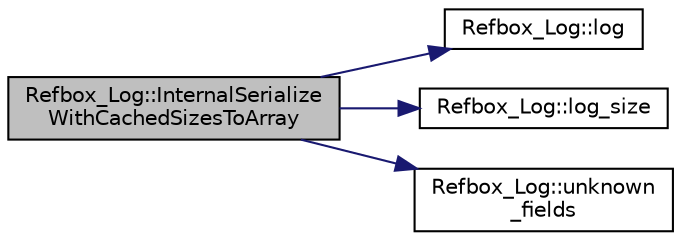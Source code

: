 digraph "Refbox_Log::InternalSerializeWithCachedSizesToArray"
{
 // INTERACTIVE_SVG=YES
  edge [fontname="Helvetica",fontsize="10",labelfontname="Helvetica",labelfontsize="10"];
  node [fontname="Helvetica",fontsize="10",shape=record];
  rankdir="LR";
  Node1 [label="Refbox_Log::InternalSerialize\lWithCachedSizesToArray",height=0.2,width=0.4,color="black", fillcolor="grey75", style="filled", fontcolor="black"];
  Node1 -> Node2 [color="midnightblue",fontsize="10",style="solid",fontname="Helvetica"];
  Node2 [label="Refbox_Log::log",height=0.2,width=0.4,color="black", fillcolor="white", style="filled",URL="$df/dfa/class_refbox___log.html#a65236f4315805630893a0de86b7195b1"];
  Node1 -> Node3 [color="midnightblue",fontsize="10",style="solid",fontname="Helvetica"];
  Node3 [label="Refbox_Log::log_size",height=0.2,width=0.4,color="black", fillcolor="white", style="filled",URL="$df/dfa/class_refbox___log.html#a3ba8b289783c270761268fc6e78d2a0d"];
  Node1 -> Node4 [color="midnightblue",fontsize="10",style="solid",fontname="Helvetica"];
  Node4 [label="Refbox_Log::unknown\l_fields",height=0.2,width=0.4,color="black", fillcolor="white", style="filled",URL="$df/dfa/class_refbox___log.html#ad3b7d0fcd8cfed079b01b69778304ef6"];
}
